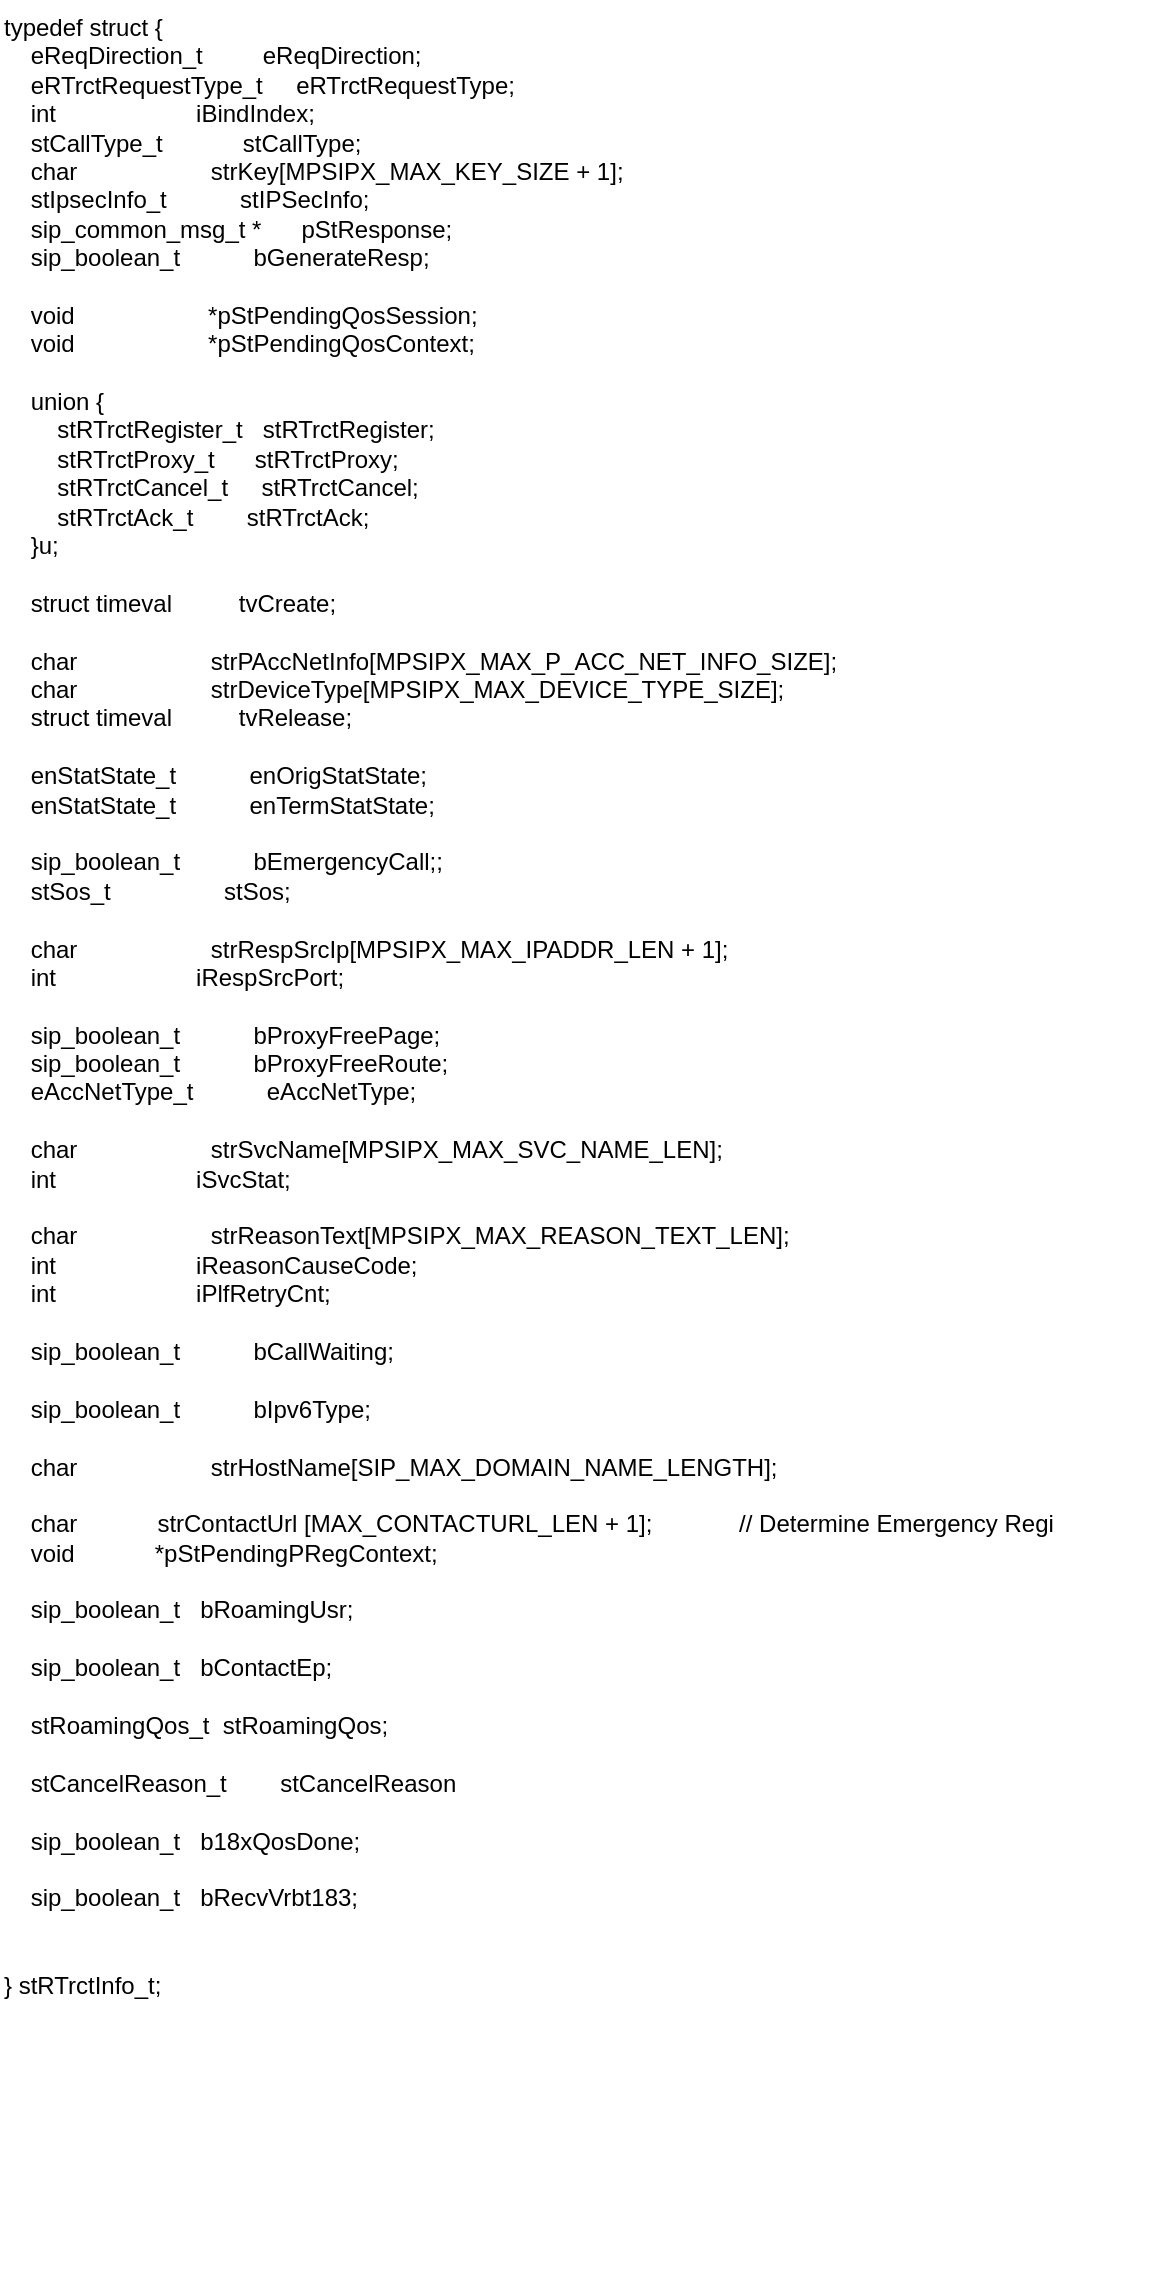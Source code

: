 <mxfile version="24.6.4" type="github">
  <diagram name="페이지-1" id="YhR5rL2IVKgzNh5xREoA">
    <mxGraphModel dx="819" dy="416" grid="1" gridSize="10" guides="1" tooltips="1" connect="1" arrows="1" fold="1" page="1" pageScale="1" pageWidth="827" pageHeight="1169" math="0" shadow="0">
      <root>
        <mxCell id="0" />
        <mxCell id="1" parent="0" />
        <mxCell id="j6d-o00OI4CUoNa3O5Kz-1" value="typedef struct {&#xa;    eReqDirection_t         eReqDirection;&#xa;    eRTrctRequestType_t     eRTrctRequestType;&#xa;    int                     iBindIndex;&#xa;    stCallType_t            stCallType;&#xa;    char                    strKey[MPSIPX_MAX_KEY_SIZE + 1];&#xa;    stIpsecInfo_t           stIPSecInfo;&#xa;    sip_common_msg_t *      pStResponse;&#xa;    sip_boolean_t           bGenerateResp;&#xa;&#xa;    void                    *pStPendingQosSession;&#xa;    void                    *pStPendingQosContext;&#xa;&#xa;    union {&#xa;        stRTrctRegister_t   stRTrctRegister;&#xa;        stRTrctProxy_t      stRTrctProxy;&#xa;        stRTrctCancel_t     stRTrctCancel;&#xa;        stRTrctAck_t        stRTrctAck;&#xa;    }u;&#xa;&#xa;    struct timeval          tvCreate;&#xa;&#xa;    char                    strPAccNetInfo[MPSIPX_MAX_P_ACC_NET_INFO_SIZE];&#xa;    char                    strDeviceType[MPSIPX_MAX_DEVICE_TYPE_SIZE];&#xa;    struct timeval          tvRelease;&#xa;&#xa;    enStatState_t           enOrigStatState;&#xa;    enStatState_t           enTermStatState;&#xa;&#xa;    sip_boolean_t           bEmergencyCall;;&#xa;    stSos_t                 stSos;&#xa;    &#xa;    char                    strRespSrcIp[MPSIPX_MAX_IPADDR_LEN + 1];&#xa;    int                     iRespSrcPort;     &#xa;&#xa;    sip_boolean_t           bProxyFreePage;&#xa;    sip_boolean_t           bProxyFreeRoute;&#xa;    eAccNetType_t           eAccNetType;&#xa;&#xa;    char                    strSvcName[MPSIPX_MAX_SVC_NAME_LEN];&#xa;    int                     iSvcStat;&#xa;&#xa;    char                    strReasonText[MPSIPX_MAX_REASON_TEXT_LEN];&#xa;    int                     iReasonCauseCode;&#xa;    int                     iPlfRetryCnt;&#xa;&#xa;    sip_boolean_t           bCallWaiting;&#xa;&#xa;    sip_boolean_t           bIpv6Type;&#xa;&#xa;    char                    strHostName[SIP_MAX_DOMAIN_NAME_LENGTH];&#xa;&#xa;    char            strContactUrl [MAX_CONTACTURL_LEN + 1];             // Determine Emergency Regi &#xa;    void            *pStPendingPRegContext;&#xa;&#xa;    sip_boolean_t   bRoamingUsr;&#xa;&#xa;    sip_boolean_t   bContactEp;&#xa;&#xa;    stRoamingQos_t  stRoamingQos;&#xa;&#xa;    stCancelReason_t        stCancelReason&#xa;&#xa;    sip_boolean_t   b18xQosDone;&#xa;&#xa;    sip_boolean_t   bRecvVrbt183;&#xa;&#xa;&#xa;} stRTrctInfo_t;&#xa;" style="text;whiteSpace=wrap;fontStyle=0" vertex="1" parent="1">
          <mxGeometry x="130" y="230" width="580" height="1140" as="geometry" />
        </mxCell>
      </root>
    </mxGraphModel>
  </diagram>
</mxfile>
